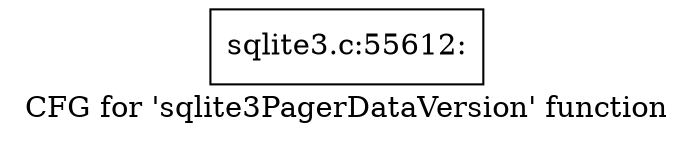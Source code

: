 digraph "CFG for 'sqlite3PagerDataVersion' function" {
	label="CFG for 'sqlite3PagerDataVersion' function";

	Node0x55c0fb86e5c0 [shape=record,label="{sqlite3.c:55612:}"];
}
